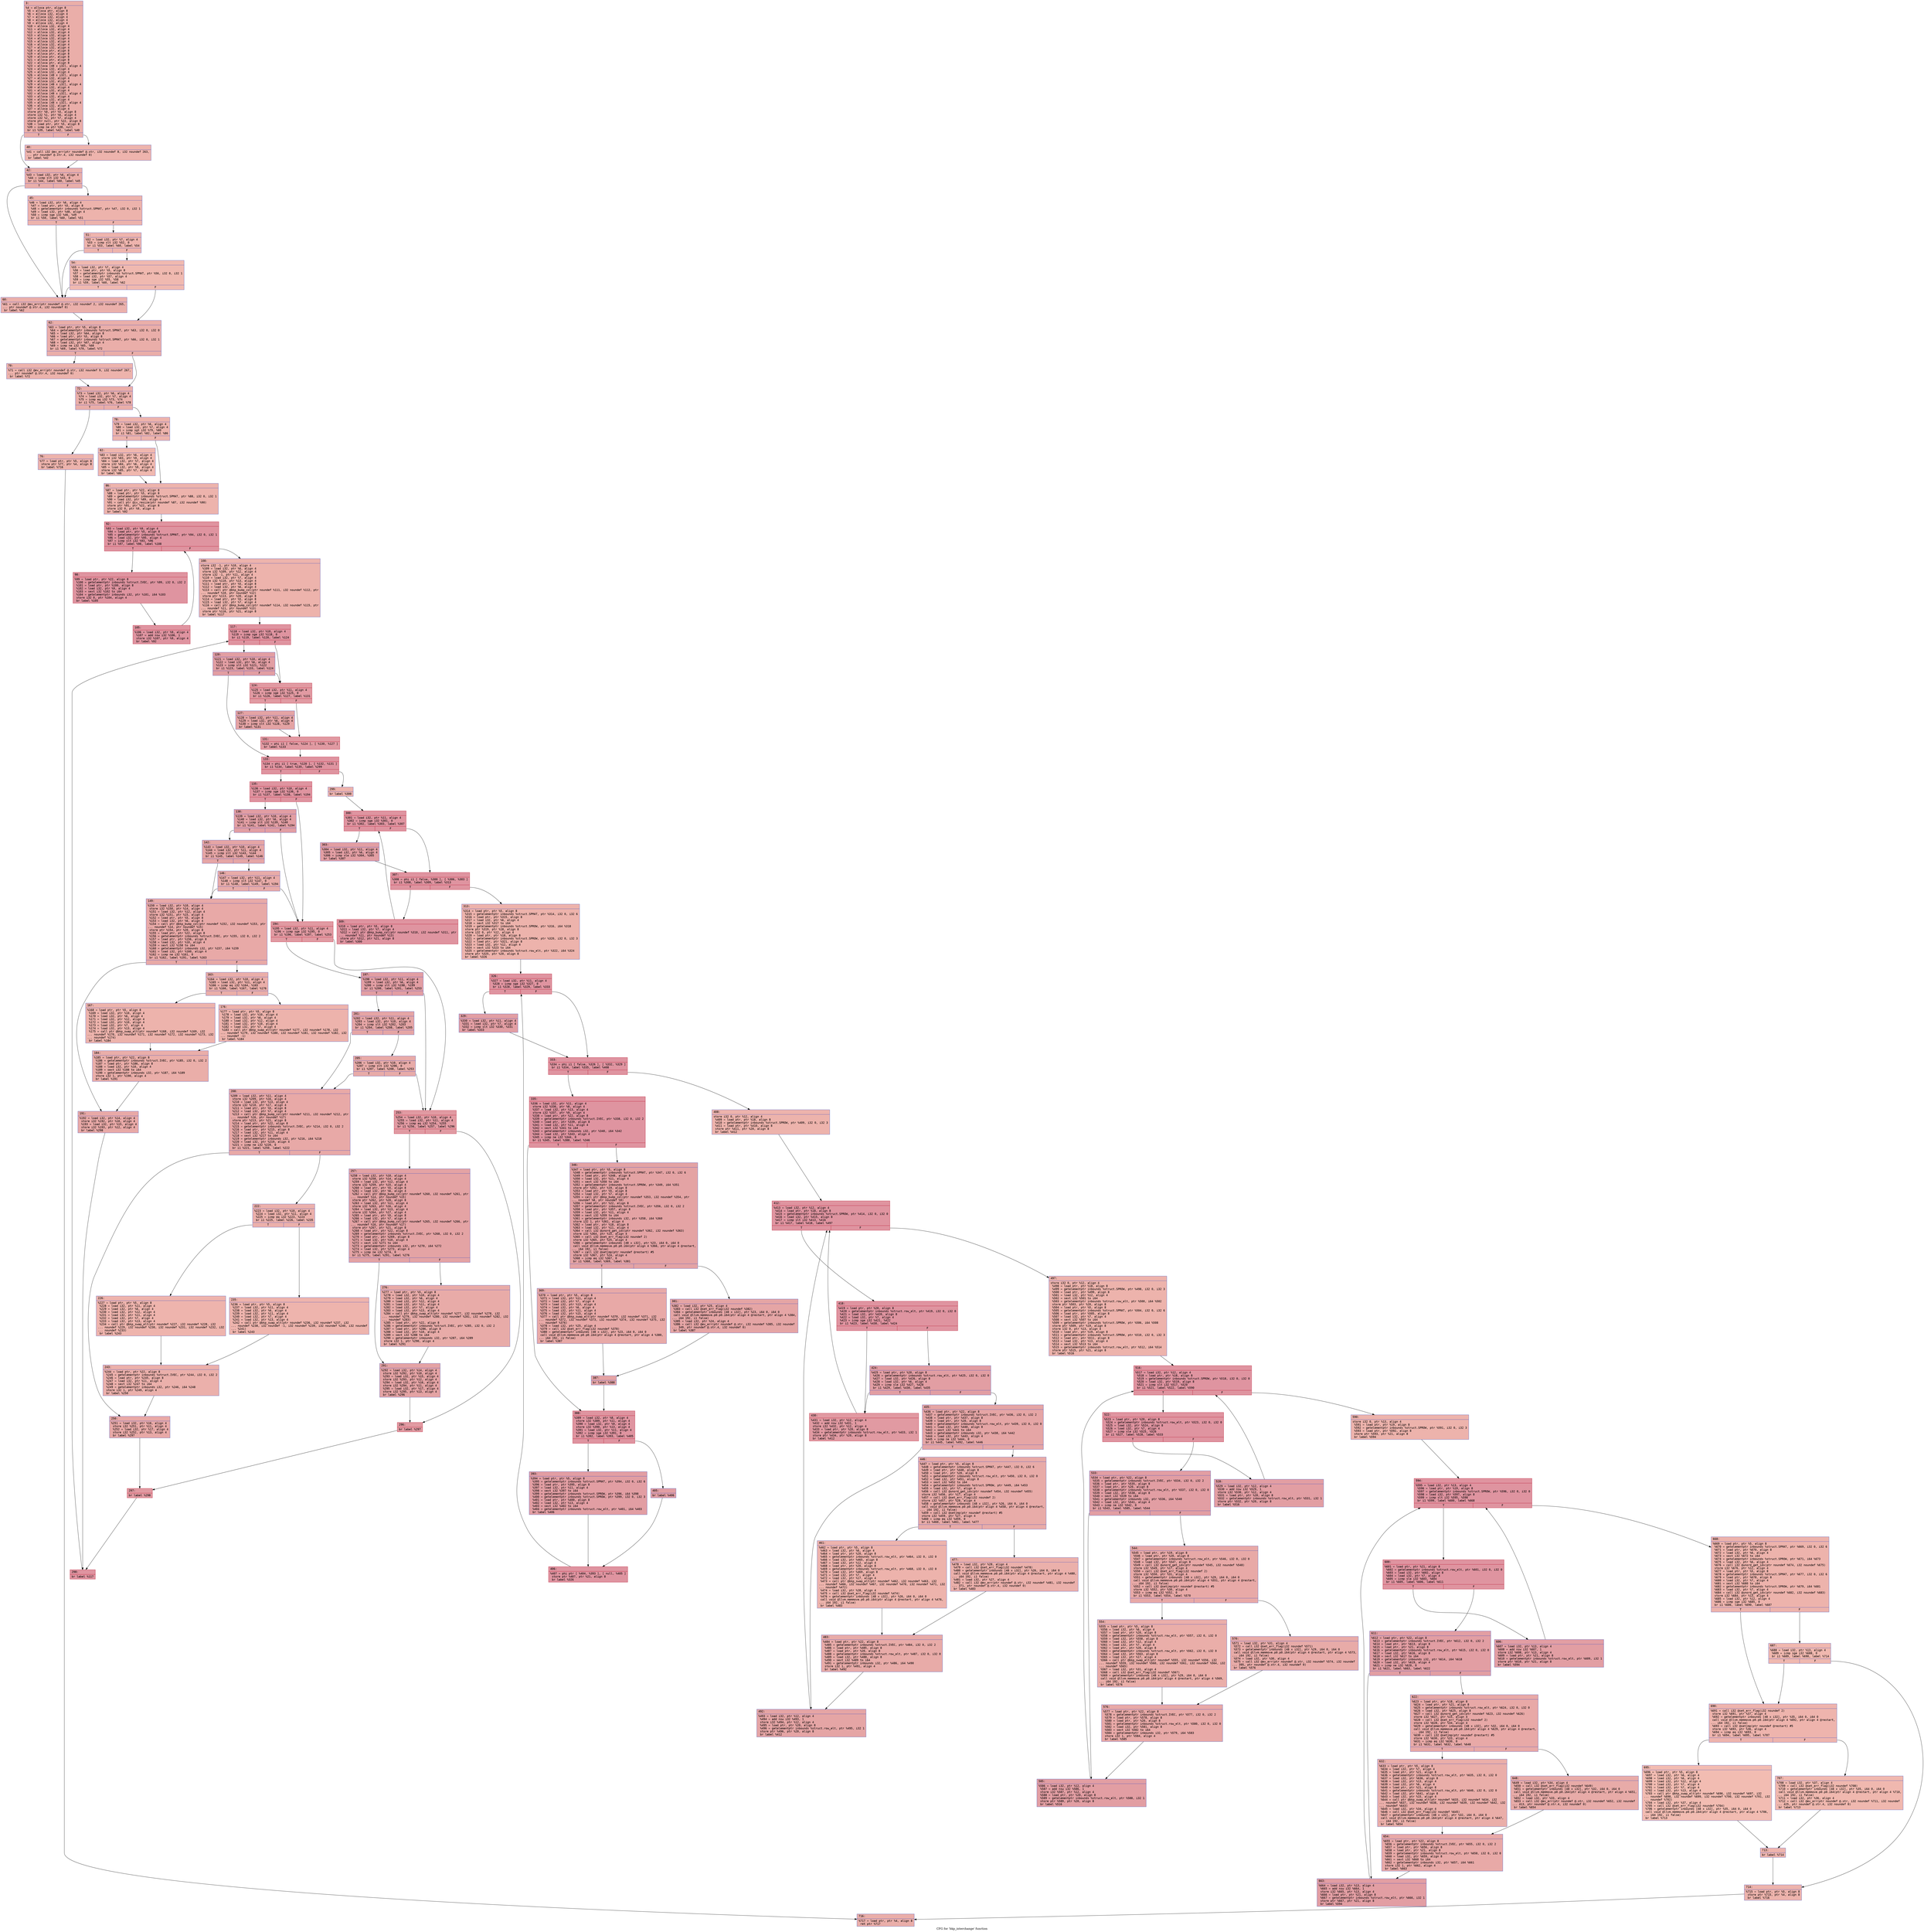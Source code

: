 digraph "CFG for 'bkp_interchange' function" {
	label="CFG for 'bkp_interchange' function";

	Node0x600003fea8f0 [shape=record,color="#3d50c3ff", style=filled, fillcolor="#d0473d70" fontname="Courier",label="{3:\l|  %4 = alloca ptr, align 8\l  %5 = alloca ptr, align 8\l  %6 = alloca i32, align 4\l  %7 = alloca i32, align 4\l  %8 = alloca i32, align 4\l  %9 = alloca i32, align 4\l  %10 = alloca i32, align 4\l  %11 = alloca i32, align 4\l  %12 = alloca i32, align 4\l  %13 = alloca i32, align 4\l  %14 = alloca i32, align 4\l  %15 = alloca i32, align 4\l  %16 = alloca i32, align 4\l  %17 = alloca i32, align 4\l  %18 = alloca ptr, align 8\l  %19 = alloca ptr, align 8\l  %20 = alloca ptr, align 8\l  %21 = alloca ptr, align 8\l  %22 = alloca ptr, align 8\l  %23 = alloca [48 x i32], align 4\l  %24 = alloca i32, align 4\l  %25 = alloca i32, align 4\l  %26 = alloca [48 x i32], align 4\l  %27 = alloca i32, align 4\l  %28 = alloca i32, align 4\l  %29 = alloca [48 x i32], align 4\l  %30 = alloca i32, align 4\l  %31 = alloca i32, align 4\l  %32 = alloca [48 x i32], align 4\l  %33 = alloca i32, align 4\l  %34 = alloca i32, align 4\l  %35 = alloca [48 x i32], align 4\l  %36 = alloca i32, align 4\l  %37 = alloca i32, align 4\l  store ptr %0, ptr %5, align 8\l  store i32 %1, ptr %6, align 4\l  store i32 %2, ptr %7, align 4\l  store ptr null, ptr %22, align 8\l  %38 = load ptr, ptr %5, align 8\l  %39 = icmp ne ptr %38, null\l  br i1 %39, label %42, label %40\l|{<s0>T|<s1>F}}"];
	Node0x600003fea8f0:s0 -> Node0x600003feac60[tooltip="3 -> 42\nProbability 62.50%" ];
	Node0x600003fea8f0:s1 -> Node0x600003feac10[tooltip="3 -> 40\nProbability 37.50%" ];
	Node0x600003feac10 [shape=record,color="#3d50c3ff", style=filled, fillcolor="#d8564670" fontname="Courier",label="{40:\l|  %41 = call i32 @ev_err(ptr noundef @.str, i32 noundef 8, i32 noundef 263,\l... ptr noundef @.str.4, i32 noundef 0)\l  br label %42\l}"];
	Node0x600003feac10 -> Node0x600003feac60[tooltip="40 -> 42\nProbability 100.00%" ];
	Node0x600003feac60 [shape=record,color="#3d50c3ff", style=filled, fillcolor="#d0473d70" fontname="Courier",label="{42:\l|  %43 = load i32, ptr %6, align 4\l  %44 = icmp slt i32 %43, 0\l  br i1 %44, label %60, label %45\l|{<s0>T|<s1>F}}"];
	Node0x600003feac60:s0 -> Node0x600003feada0[tooltip="42 -> 60\nProbability 37.50%" ];
	Node0x600003feac60:s1 -> Node0x600003feacb0[tooltip="42 -> 45\nProbability 62.50%" ];
	Node0x600003feacb0 [shape=record,color="#3d50c3ff", style=filled, fillcolor="#d6524470" fontname="Courier",label="{45:\l|  %46 = load i32, ptr %6, align 4\l  %47 = load ptr, ptr %5, align 8\l  %48 = getelementptr inbounds %struct.SPMAT, ptr %47, i32 0, i32 1\l  %49 = load i32, ptr %48, align 4\l  %50 = icmp sge i32 %46, %49\l  br i1 %50, label %60, label %51\l|{<s0>T|<s1>F}}"];
	Node0x600003feacb0:s0 -> Node0x600003feada0[tooltip="45 -> 60\nProbability 50.00%" ];
	Node0x600003feacb0:s1 -> Node0x600003fead00[tooltip="45 -> 51\nProbability 50.00%" ];
	Node0x600003fead00 [shape=record,color="#3d50c3ff", style=filled, fillcolor="#d8564670" fontname="Courier",label="{51:\l|  %52 = load i32, ptr %7, align 4\l  %53 = icmp slt i32 %52, 0\l  br i1 %53, label %60, label %54\l|{<s0>T|<s1>F}}"];
	Node0x600003fead00:s0 -> Node0x600003feada0[tooltip="51 -> 60\nProbability 37.50%" ];
	Node0x600003fead00:s1 -> Node0x600003fead50[tooltip="51 -> 54\nProbability 62.50%" ];
	Node0x600003fead50 [shape=record,color="#3d50c3ff", style=filled, fillcolor="#de614d70" fontname="Courier",label="{54:\l|  %55 = load i32, ptr %7, align 4\l  %56 = load ptr, ptr %5, align 8\l  %57 = getelementptr inbounds %struct.SPMAT, ptr %56, i32 0, i32 1\l  %58 = load i32, ptr %57, align 4\l  %59 = icmp sge i32 %55, %58\l  br i1 %59, label %60, label %62\l|{<s0>T|<s1>F}}"];
	Node0x600003fead50:s0 -> Node0x600003feada0[tooltip="54 -> 60\nProbability 50.00%" ];
	Node0x600003fead50:s1 -> Node0x600003feadf0[tooltip="54 -> 62\nProbability 50.00%" ];
	Node0x600003feada0 [shape=record,color="#3d50c3ff", style=filled, fillcolor="#d24b4070" fontname="Courier",label="{60:\l|  %61 = call i32 @ev_err(ptr noundef @.str, i32 noundef 2, i32 noundef 265,\l... ptr noundef @.str.4, i32 noundef 0)\l  br label %62\l}"];
	Node0x600003feada0 -> Node0x600003feadf0[tooltip="60 -> 62\nProbability 100.00%" ];
	Node0x600003feadf0 [shape=record,color="#3d50c3ff", style=filled, fillcolor="#d0473d70" fontname="Courier",label="{62:\l|  %63 = load ptr, ptr %5, align 8\l  %64 = getelementptr inbounds %struct.SPMAT, ptr %63, i32 0, i32 0\l  %65 = load i32, ptr %64, align 8\l  %66 = load ptr, ptr %5, align 8\l  %67 = getelementptr inbounds %struct.SPMAT, ptr %66, i32 0, i32 1\l  %68 = load i32, ptr %67, align 4\l  %69 = icmp ne i32 %65, %68\l  br i1 %69, label %70, label %72\l|{<s0>T|<s1>F}}"];
	Node0x600003feadf0:s0 -> Node0x600003feae40[tooltip="62 -> 70\nProbability 50.00%" ];
	Node0x600003feadf0:s1 -> Node0x600003feae90[tooltip="62 -> 72\nProbability 50.00%" ];
	Node0x600003feae40 [shape=record,color="#3d50c3ff", style=filled, fillcolor="#d6524470" fontname="Courier",label="{70:\l|  %71 = call i32 @ev_err(ptr noundef @.str, i32 noundef 9, i32 noundef 267,\l... ptr noundef @.str.4, i32 noundef 0)\l  br label %72\l}"];
	Node0x600003feae40 -> Node0x600003feae90[tooltip="70 -> 72\nProbability 100.00%" ];
	Node0x600003feae90 [shape=record,color="#3d50c3ff", style=filled, fillcolor="#d0473d70" fontname="Courier",label="{72:\l|  %73 = load i32, ptr %6, align 4\l  %74 = load i32, ptr %7, align 4\l  %75 = icmp eq i32 %73, %74\l  br i1 %75, label %76, label %78\l|{<s0>T|<s1>F}}"];
	Node0x600003feae90:s0 -> Node0x600003feaee0[tooltip="72 -> 76\nProbability 50.00%" ];
	Node0x600003feae90:s1 -> Node0x600003feaf30[tooltip="72 -> 78\nProbability 50.00%" ];
	Node0x600003feaee0 [shape=record,color="#3d50c3ff", style=filled, fillcolor="#d6524470" fontname="Courier",label="{76:\l|  %77 = load ptr, ptr %5, align 8\l  store ptr %77, ptr %4, align 8\l  br label %716\l}"];
	Node0x600003feaee0 -> Node0x600003fecd70[tooltip="76 -> 716\nProbability 100.00%" ];
	Node0x600003feaf30 [shape=record,color="#3d50c3ff", style=filled, fillcolor="#d6524470" fontname="Courier",label="{78:\l|  %79 = load i32, ptr %6, align 4\l  %80 = load i32, ptr %7, align 4\l  %81 = icmp sgt i32 %79, %80\l  br i1 %81, label %82, label %86\l|{<s0>T|<s1>F}}"];
	Node0x600003feaf30:s0 -> Node0x600003feaf80[tooltip="78 -> 82\nProbability 50.00%" ];
	Node0x600003feaf30:s1 -> Node0x600003feafd0[tooltip="78 -> 86\nProbability 50.00%" ];
	Node0x600003feaf80 [shape=record,color="#3d50c3ff", style=filled, fillcolor="#dc5d4a70" fontname="Courier",label="{82:\l|  %83 = load i32, ptr %6, align 4\l  store i32 %83, ptr %9, align 4\l  %84 = load i32, ptr %7, align 4\l  store i32 %84, ptr %6, align 4\l  %85 = load i32, ptr %9, align 4\l  store i32 %85, ptr %7, align 4\l  br label %86\l}"];
	Node0x600003feaf80 -> Node0x600003feafd0[tooltip="82 -> 86\nProbability 100.00%" ];
	Node0x600003feafd0 [shape=record,color="#3d50c3ff", style=filled, fillcolor="#d6524470" fontname="Courier",label="{86:\l|  %87 = load ptr, ptr %22, align 8\l  %88 = load ptr, ptr %5, align 8\l  %89 = getelementptr inbounds %struct.SPMAT, ptr %88, i32 0, i32 1\l  %90 = load i32, ptr %89, align 4\l  %91 = call ptr @iv_resize(ptr noundef %87, i32 noundef %90)\l  store ptr %91, ptr %22, align 8\l  store i32 0, ptr %9, align 4\l  br label %92\l}"];
	Node0x600003feafd0 -> Node0x600003feb020[tooltip="86 -> 92\nProbability 100.00%" ];
	Node0x600003feb020 [shape=record,color="#b70d28ff", style=filled, fillcolor="#b70d2870" fontname="Courier",label="{92:\l|  %93 = load i32, ptr %9, align 4\l  %94 = load ptr, ptr %5, align 8\l  %95 = getelementptr inbounds %struct.SPMAT, ptr %94, i32 0, i32 1\l  %96 = load i32, ptr %95, align 4\l  %97 = icmp slt i32 %93, %96\l  br i1 %97, label %98, label %108\l|{<s0>T|<s1>F}}"];
	Node0x600003feb020:s0 -> Node0x600003feb070[tooltip="92 -> 98\nProbability 96.88%" ];
	Node0x600003feb020:s1 -> Node0x600003feb110[tooltip="92 -> 108\nProbability 3.12%" ];
	Node0x600003feb070 [shape=record,color="#b70d28ff", style=filled, fillcolor="#b70d2870" fontname="Courier",label="{98:\l|  %99 = load ptr, ptr %22, align 8\l  %100 = getelementptr inbounds %struct.IVEC, ptr %99, i32 0, i32 2\l  %101 = load ptr, ptr %100, align 8\l  %102 = load i32, ptr %9, align 4\l  %103 = sext i32 %102 to i64\l  %104 = getelementptr inbounds i32, ptr %101, i64 %103\l  store i32 0, ptr %104, align 4\l  br label %105\l}"];
	Node0x600003feb070 -> Node0x600003feb0c0[tooltip="98 -> 105\nProbability 100.00%" ];
	Node0x600003feb0c0 [shape=record,color="#b70d28ff", style=filled, fillcolor="#b70d2870" fontname="Courier",label="{105:\l|  %106 = load i32, ptr %9, align 4\l  %107 = add nsw i32 %106, 1\l  store i32 %107, ptr %9, align 4\l  br label %92\l}"];
	Node0x600003feb0c0 -> Node0x600003feb020[tooltip="105 -> 92\nProbability 100.00%" ];
	Node0x600003feb110 [shape=record,color="#3d50c3ff", style=filled, fillcolor="#d6524470" fontname="Courier",label="{108:\l|  store i32 -1, ptr %10, align 4\l  %109 = load i32, ptr %6, align 4\l  store i32 %109, ptr %12, align 4\l  store i32 -1, ptr %11, align 4\l  %110 = load i32, ptr %7, align 4\l  store i32 %110, ptr %13, align 4\l  %111 = load ptr, ptr %5, align 8\l  %112 = load i32, ptr %6, align 4\l  %113 = call ptr @bkp_bump_col(ptr noundef %111, i32 noundef %112, ptr\l... noundef %10, ptr noundef %12)\l  store ptr %113, ptr %20, align 8\l  %114 = load ptr, ptr %5, align 8\l  %115 = load i32, ptr %7, align 4\l  %116 = call ptr @bkp_bump_col(ptr noundef %114, i32 noundef %115, ptr\l... noundef %11, ptr noundef %13)\l  store ptr %116, ptr %21, align 8\l  br label %117\l}"];
	Node0x600003feb110 -> Node0x600003feb160[tooltip="108 -> 117\nProbability 100.00%" ];
	Node0x600003feb160 [shape=record,color="#b70d28ff", style=filled, fillcolor="#b70d2870" fontname="Courier",label="{117:\l|  %118 = load i32, ptr %10, align 4\l  %119 = icmp sge i32 %118, 0\l  br i1 %119, label %120, label %124\l|{<s0>T|<s1>F}}"];
	Node0x600003feb160:s0 -> Node0x600003feb1b0[tooltip="117 -> 120\nProbability 50.00%" ];
	Node0x600003feb160:s1 -> Node0x600003feb200[tooltip="117 -> 124\nProbability 50.00%" ];
	Node0x600003feb1b0 [shape=record,color="#3d50c3ff", style=filled, fillcolor="#be242e70" fontname="Courier",label="{120:\l|  %121 = load i32, ptr %10, align 4\l  %122 = load i32, ptr %6, align 4\l  %123 = icmp slt i32 %121, %122\l  br i1 %123, label %133, label %124\l|{<s0>T|<s1>F}}"];
	Node0x600003feb1b0:s0 -> Node0x600003feb2f0[tooltip="120 -> 133\nProbability 50.00%" ];
	Node0x600003feb1b0:s1 -> Node0x600003feb200[tooltip="120 -> 124\nProbability 50.00%" ];
	Node0x600003feb200 [shape=record,color="#b70d28ff", style=filled, fillcolor="#bb1b2c70" fontname="Courier",label="{124:\l|  %125 = load i32, ptr %11, align 4\l  %126 = icmp sge i32 %125, 0\l  br i1 %126, label %127, label %131\l|{<s0>T|<s1>F}}"];
	Node0x600003feb200:s0 -> Node0x600003feb250[tooltip="124 -> 127\nProbability 50.00%" ];
	Node0x600003feb200:s1 -> Node0x600003feb2a0[tooltip="124 -> 131\nProbability 50.00%" ];
	Node0x600003feb250 [shape=record,color="#3d50c3ff", style=filled, fillcolor="#c32e3170" fontname="Courier",label="{127:\l|  %128 = load i32, ptr %11, align 4\l  %129 = load i32, ptr %6, align 4\l  %130 = icmp slt i32 %128, %129\l  br label %131\l}"];
	Node0x600003feb250 -> Node0x600003feb2a0[tooltip="127 -> 131\nProbability 100.00%" ];
	Node0x600003feb2a0 [shape=record,color="#b70d28ff", style=filled, fillcolor="#bb1b2c70" fontname="Courier",label="{131:\l|  %132 = phi i1 [ false, %124 ], [ %130, %127 ]\l  br label %133\l}"];
	Node0x600003feb2a0 -> Node0x600003feb2f0[tooltip="131 -> 133\nProbability 100.00%" ];
	Node0x600003feb2f0 [shape=record,color="#b70d28ff", style=filled, fillcolor="#b70d2870" fontname="Courier",label="{133:\l|  %134 = phi i1 [ true, %120 ], [ %132, %131 ]\l  br i1 %134, label %135, label %299\l|{<s0>T|<s1>F}}"];
	Node0x600003feb2f0:s0 -> Node0x600003feb340[tooltip="133 -> 135\nProbability 96.88%" ];
	Node0x600003feb2f0:s1 -> Node0x600003febbb0[tooltip="133 -> 299\nProbability 3.12%" ];
	Node0x600003feb340 [shape=record,color="#b70d28ff", style=filled, fillcolor="#b70d2870" fontname="Courier",label="{135:\l|  %136 = load i32, ptr %10, align 4\l  %137 = icmp sge i32 %136, 0\l  br i1 %137, label %138, label %194\l|{<s0>T|<s1>F}}"];
	Node0x600003feb340:s0 -> Node0x600003feb390[tooltip="135 -> 138\nProbability 50.00%" ];
	Node0x600003feb340:s1 -> Node0x600003feb660[tooltip="135 -> 194\nProbability 50.00%" ];
	Node0x600003feb390 [shape=record,color="#3d50c3ff", style=filled, fillcolor="#be242e70" fontname="Courier",label="{138:\l|  %139 = load i32, ptr %10, align 4\l  %140 = load i32, ptr %6, align 4\l  %141 = icmp slt i32 %139, %140\l  br i1 %141, label %142, label %194\l|{<s0>T|<s1>F}}"];
	Node0x600003feb390:s0 -> Node0x600003feb3e0[tooltip="138 -> 142\nProbability 50.00%" ];
	Node0x600003feb390:s1 -> Node0x600003feb660[tooltip="138 -> 194\nProbability 50.00%" ];
	Node0x600003feb3e0 [shape=record,color="#3d50c3ff", style=filled, fillcolor="#c5333470" fontname="Courier",label="{142:\l|  %143 = load i32, ptr %10, align 4\l  %144 = load i32, ptr %11, align 4\l  %145 = icmp slt i32 %143, %144\l  br i1 %145, label %149, label %146\l|{<s0>T|<s1>F}}"];
	Node0x600003feb3e0:s0 -> Node0x600003feb480[tooltip="142 -> 149\nProbability 50.00%" ];
	Node0x600003feb3e0:s1 -> Node0x600003feb430[tooltip="142 -> 146\nProbability 50.00%" ];
	Node0x600003feb430 [shape=record,color="#3d50c3ff", style=filled, fillcolor="#cc403a70" fontname="Courier",label="{146:\l|  %147 = load i32, ptr %11, align 4\l  %148 = icmp slt i32 %147, 0\l  br i1 %148, label %149, label %194\l|{<s0>T|<s1>F}}"];
	Node0x600003feb430:s0 -> Node0x600003feb480[tooltip="146 -> 149\nProbability 37.50%" ];
	Node0x600003feb430:s1 -> Node0x600003feb660[tooltip="146 -> 194\nProbability 62.50%" ];
	Node0x600003feb480 [shape=record,color="#3d50c3ff", style=filled, fillcolor="#ca3b3770" fontname="Courier",label="{149:\l|  %150 = load i32, ptr %10, align 4\l  store i32 %150, ptr %14, align 4\l  %151 = load i32, ptr %12, align 4\l  store i32 %151, ptr %15, align 4\l  %152 = load ptr, ptr %5, align 8\l  %153 = load i32, ptr %6, align 4\l  %154 = call ptr @bkp_bump_col(ptr noundef %152, i32 noundef %153, ptr\l... noundef %14, ptr noundef %15)\l  store ptr %154, ptr %20, align 8\l  %155 = load ptr, ptr %22, align 8\l  %156 = getelementptr inbounds %struct.IVEC, ptr %155, i32 0, i32 2\l  %157 = load ptr, ptr %156, align 8\l  %158 = load i32, ptr %10, align 4\l  %159 = sext i32 %158 to i64\l  %160 = getelementptr inbounds i32, ptr %157, i64 %159\l  %161 = load i32, ptr %160, align 4\l  %162 = icmp ne i32 %161, 0\l  br i1 %162, label %191, label %163\l|{<s0>T|<s1>F}}"];
	Node0x600003feb480:s0 -> Node0x600003feb610[tooltip="149 -> 191\nProbability 62.50%" ];
	Node0x600003feb480:s1 -> Node0x600003feb4d0[tooltip="149 -> 163\nProbability 37.50%" ];
	Node0x600003feb4d0 [shape=record,color="#3d50c3ff", style=filled, fillcolor="#d0473d70" fontname="Courier",label="{163:\l|  %164 = load i32, ptr %10, align 4\l  %165 = load i32, ptr %11, align 4\l  %166 = icmp eq i32 %164, %165\l  br i1 %166, label %167, label %176\l|{<s0>T|<s1>F}}"];
	Node0x600003feb4d0:s0 -> Node0x600003feb520[tooltip="163 -> 167\nProbability 50.00%" ];
	Node0x600003feb4d0:s1 -> Node0x600003feb570[tooltip="163 -> 176\nProbability 50.00%" ];
	Node0x600003feb520 [shape=record,color="#3d50c3ff", style=filled, fillcolor="#d6524470" fontname="Courier",label="{167:\l|  %168 = load ptr, ptr %5, align 8\l  %169 = load i32, ptr %10, align 4\l  %170 = load i32, ptr %6, align 4\l  %171 = load i32, ptr %12, align 4\l  %172 = load i32, ptr %10, align 4\l  %173 = load i32, ptr %7, align 4\l  %174 = load i32, ptr %13, align 4\l  %175 = call ptr @bkp_swap_elt(ptr noundef %168, i32 noundef %169, i32\l... noundef %170, i32 noundef %171, i32 noundef %172, i32 noundef %173, i32\l... noundef %174)\l  br label %184\l}"];
	Node0x600003feb520 -> Node0x600003feb5c0[tooltip="167 -> 184\nProbability 100.00%" ];
	Node0x600003feb570 [shape=record,color="#3d50c3ff", style=filled, fillcolor="#d6524470" fontname="Courier",label="{176:\l|  %177 = load ptr, ptr %5, align 8\l  %178 = load i32, ptr %10, align 4\l  %179 = load i32, ptr %6, align 4\l  %180 = load i32, ptr %12, align 4\l  %181 = load i32, ptr %10, align 4\l  %182 = load i32, ptr %7, align 4\l  %183 = call ptr @bkp_swap_elt(ptr noundef %177, i32 noundef %178, i32\l... noundef %179, i32 noundef %180, i32 noundef %181, i32 noundef %182, i32\l... noundef -1)\l  br label %184\l}"];
	Node0x600003feb570 -> Node0x600003feb5c0[tooltip="176 -> 184\nProbability 100.00%" ];
	Node0x600003feb5c0 [shape=record,color="#3d50c3ff", style=filled, fillcolor="#d0473d70" fontname="Courier",label="{184:\l|  %185 = load ptr, ptr %22, align 8\l  %186 = getelementptr inbounds %struct.IVEC, ptr %185, i32 0, i32 2\l  %187 = load ptr, ptr %186, align 8\l  %188 = load i32, ptr %10, align 4\l  %189 = sext i32 %188 to i64\l  %190 = getelementptr inbounds i32, ptr %187, i64 %189\l  store i32 1, ptr %190, align 4\l  br label %191\l}"];
	Node0x600003feb5c0 -> Node0x600003feb610[tooltip="184 -> 191\nProbability 100.00%" ];
	Node0x600003feb610 [shape=record,color="#3d50c3ff", style=filled, fillcolor="#ca3b3770" fontname="Courier",label="{191:\l|  %192 = load i32, ptr %14, align 4\l  store i32 %192, ptr %10, align 4\l  %193 = load i32, ptr %15, align 4\l  store i32 %193, ptr %12, align 4\l  br label %298\l}"];
	Node0x600003feb610 -> Node0x600003febb60[tooltip="191 -> 298\nProbability 100.00%" ];
	Node0x600003feb660 [shape=record,color="#b70d28ff", style=filled, fillcolor="#bb1b2c70" fontname="Courier",label="{194:\l|  %195 = load i32, ptr %11, align 4\l  %196 = icmp sge i32 %195, 0\l  br i1 %196, label %197, label %253\l|{<s0>T|<s1>F}}"];
	Node0x600003feb660:s0 -> Node0x600003feb6b0[tooltip="194 -> 197\nProbability 50.00%" ];
	Node0x600003feb660:s1 -> Node0x600003feb980[tooltip="194 -> 253\nProbability 50.00%" ];
	Node0x600003feb6b0 [shape=record,color="#3d50c3ff", style=filled, fillcolor="#be242e70" fontname="Courier",label="{197:\l|  %198 = load i32, ptr %11, align 4\l  %199 = load i32, ptr %6, align 4\l  %200 = icmp slt i32 %198, %199\l  br i1 %200, label %201, label %253\l|{<s0>T|<s1>F}}"];
	Node0x600003feb6b0:s0 -> Node0x600003feb700[tooltip="197 -> 201\nProbability 50.00%" ];
	Node0x600003feb6b0:s1 -> Node0x600003feb980[tooltip="197 -> 253\nProbability 50.00%" ];
	Node0x600003feb700 [shape=record,color="#3d50c3ff", style=filled, fillcolor="#c5333470" fontname="Courier",label="{201:\l|  %202 = load i32, ptr %11, align 4\l  %203 = load i32, ptr %10, align 4\l  %204 = icmp slt i32 %202, %203\l  br i1 %204, label %208, label %205\l|{<s0>T|<s1>F}}"];
	Node0x600003feb700:s0 -> Node0x600003feb7a0[tooltip="201 -> 208\nProbability 50.00%" ];
	Node0x600003feb700:s1 -> Node0x600003feb750[tooltip="201 -> 205\nProbability 50.00%" ];
	Node0x600003feb750 [shape=record,color="#3d50c3ff", style=filled, fillcolor="#cc403a70" fontname="Courier",label="{205:\l|  %206 = load i32, ptr %10, align 4\l  %207 = icmp slt i32 %206, 0\l  br i1 %207, label %208, label %253\l|{<s0>T|<s1>F}}"];
	Node0x600003feb750:s0 -> Node0x600003feb7a0[tooltip="205 -> 208\nProbability 37.50%" ];
	Node0x600003feb750:s1 -> Node0x600003feb980[tooltip="205 -> 253\nProbability 62.50%" ];
	Node0x600003feb7a0 [shape=record,color="#3d50c3ff", style=filled, fillcolor="#ca3b3770" fontname="Courier",label="{208:\l|  %209 = load i32, ptr %11, align 4\l  store i32 %209, ptr %16, align 4\l  %210 = load i32, ptr %13, align 4\l  store i32 %210, ptr %17, align 4\l  %211 = load ptr, ptr %5, align 8\l  %212 = load i32, ptr %7, align 4\l  %213 = call ptr @bkp_bump_col(ptr noundef %211, i32 noundef %212, ptr\l... noundef %16, ptr noundef %17)\l  store ptr %213, ptr %21, align 8\l  %214 = load ptr, ptr %22, align 8\l  %215 = getelementptr inbounds %struct.IVEC, ptr %214, i32 0, i32 2\l  %216 = load ptr, ptr %215, align 8\l  %217 = load i32, ptr %11, align 4\l  %218 = sext i32 %217 to i64\l  %219 = getelementptr inbounds i32, ptr %216, i64 %218\l  %220 = load i32, ptr %219, align 4\l  %221 = icmp ne i32 %220, 0\l  br i1 %221, label %250, label %222\l|{<s0>T|<s1>F}}"];
	Node0x600003feb7a0:s0 -> Node0x600003feb930[tooltip="208 -> 250\nProbability 62.50%" ];
	Node0x600003feb7a0:s1 -> Node0x600003feb7f0[tooltip="208 -> 222\nProbability 37.50%" ];
	Node0x600003feb7f0 [shape=record,color="#3d50c3ff", style=filled, fillcolor="#d24b4070" fontname="Courier",label="{222:\l|  %223 = load i32, ptr %10, align 4\l  %224 = load i32, ptr %11, align 4\l  %225 = icmp eq i32 %223, %224\l  br i1 %225, label %226, label %235\l|{<s0>T|<s1>F}}"];
	Node0x600003feb7f0:s0 -> Node0x600003feb840[tooltip="222 -> 226\nProbability 50.00%" ];
	Node0x600003feb7f0:s1 -> Node0x600003feb890[tooltip="222 -> 235\nProbability 50.00%" ];
	Node0x600003feb840 [shape=record,color="#3d50c3ff", style=filled, fillcolor="#d8564670" fontname="Courier",label="{226:\l|  %227 = load ptr, ptr %5, align 8\l  %228 = load i32, ptr %11, align 4\l  %229 = load i32, ptr %6, align 4\l  %230 = load i32, ptr %12, align 4\l  %231 = load i32, ptr %11, align 4\l  %232 = load i32, ptr %7, align 4\l  %233 = load i32, ptr %13, align 4\l  %234 = call ptr @bkp_swap_elt(ptr noundef %227, i32 noundef %228, i32\l... noundef %229, i32 noundef %230, i32 noundef %231, i32 noundef %232, i32\l... noundef %233)\l  br label %243\l}"];
	Node0x600003feb840 -> Node0x600003feb8e0[tooltip="226 -> 243\nProbability 100.00%" ];
	Node0x600003feb890 [shape=record,color="#3d50c3ff", style=filled, fillcolor="#d8564670" fontname="Courier",label="{235:\l|  %236 = load ptr, ptr %5, align 8\l  %237 = load i32, ptr %11, align 4\l  %238 = load i32, ptr %6, align 4\l  %239 = load i32, ptr %11, align 4\l  %240 = load i32, ptr %7, align 4\l  %241 = load i32, ptr %13, align 4\l  %242 = call ptr @bkp_swap_elt(ptr noundef %236, i32 noundef %237, i32\l... noundef %238, i32 noundef -1, i32 noundef %239, i32 noundef %240, i32 noundef\l... %241)\l  br label %243\l}"];
	Node0x600003feb890 -> Node0x600003feb8e0[tooltip="235 -> 243\nProbability 100.00%" ];
	Node0x600003feb8e0 [shape=record,color="#3d50c3ff", style=filled, fillcolor="#d24b4070" fontname="Courier",label="{243:\l|  %244 = load ptr, ptr %22, align 8\l  %245 = getelementptr inbounds %struct.IVEC, ptr %244, i32 0, i32 2\l  %246 = load ptr, ptr %245, align 8\l  %247 = load i32, ptr %11, align 4\l  %248 = sext i32 %247 to i64\l  %249 = getelementptr inbounds i32, ptr %246, i64 %248\l  store i32 1, ptr %249, align 4\l  br label %250\l}"];
	Node0x600003feb8e0 -> Node0x600003feb930[tooltip="243 -> 250\nProbability 100.00%" ];
	Node0x600003feb930 [shape=record,color="#3d50c3ff", style=filled, fillcolor="#ca3b3770" fontname="Courier",label="{250:\l|  %251 = load i32, ptr %16, align 4\l  store i32 %251, ptr %11, align 4\l  %252 = load i32, ptr %17, align 4\l  store i32 %252, ptr %13, align 4\l  br label %297\l}"];
	Node0x600003feb930 -> Node0x600003febb10[tooltip="250 -> 297\nProbability 100.00%" ];
	Node0x600003feb980 [shape=record,color="#b70d28ff", style=filled, fillcolor="#bb1b2c70" fontname="Courier",label="{253:\l|  %254 = load i32, ptr %10, align 4\l  %255 = load i32, ptr %11, align 4\l  %256 = icmp eq i32 %254, %255\l  br i1 %256, label %257, label %296\l|{<s0>T|<s1>F}}"];
	Node0x600003feb980:s0 -> Node0x600003feb9d0[tooltip="253 -> 257\nProbability 50.00%" ];
	Node0x600003feb980:s1 -> Node0x600003febac0[tooltip="253 -> 296\nProbability 50.00%" ];
	Node0x600003feb9d0 [shape=record,color="#3d50c3ff", style=filled, fillcolor="#c32e3170" fontname="Courier",label="{257:\l|  %258 = load i32, ptr %10, align 4\l  store i32 %258, ptr %14, align 4\l  %259 = load i32, ptr %12, align 4\l  store i32 %259, ptr %15, align 4\l  %260 = load ptr, ptr %5, align 8\l  %261 = load i32, ptr %6, align 4\l  %262 = call ptr @bkp_bump_col(ptr noundef %260, i32 noundef %261, ptr\l... noundef %14, ptr noundef %15)\l  store ptr %262, ptr %20, align 8\l  %263 = load i32, ptr %11, align 4\l  store i32 %263, ptr %16, align 4\l  %264 = load i32, ptr %13, align 4\l  store i32 %264, ptr %17, align 4\l  %265 = load ptr, ptr %5, align 8\l  %266 = load i32, ptr %7, align 4\l  %267 = call ptr @bkp_bump_col(ptr noundef %265, i32 noundef %266, ptr\l... noundef %16, ptr noundef %17)\l  store ptr %267, ptr %21, align 8\l  %268 = load ptr, ptr %22, align 8\l  %269 = getelementptr inbounds %struct.IVEC, ptr %268, i32 0, i32 2\l  %270 = load ptr, ptr %269, align 8\l  %271 = load i32, ptr %10, align 4\l  %272 = sext i32 %271 to i64\l  %273 = getelementptr inbounds i32, ptr %270, i64 %272\l  %274 = load i32, ptr %273, align 4\l  %275 = icmp ne i32 %274, 0\l  br i1 %275, label %291, label %276\l|{<s0>T|<s1>F}}"];
	Node0x600003feb9d0:s0 -> Node0x600003feba70[tooltip="257 -> 291\nProbability 62.50%" ];
	Node0x600003feb9d0:s1 -> Node0x600003feba20[tooltip="257 -> 276\nProbability 37.50%" ];
	Node0x600003feba20 [shape=record,color="#3d50c3ff", style=filled, fillcolor="#cc403a70" fontname="Courier",label="{276:\l|  %277 = load ptr, ptr %5, align 8\l  %278 = load i32, ptr %10, align 4\l  %279 = load i32, ptr %6, align 4\l  %280 = load i32, ptr %12, align 4\l  %281 = load i32, ptr %11, align 4\l  %282 = load i32, ptr %7, align 4\l  %283 = load i32, ptr %13, align 4\l  %284 = call ptr @bkp_swap_elt(ptr noundef %277, i32 noundef %278, i32\l... noundef %279, i32 noundef %280, i32 noundef %281, i32 noundef %282, i32\l... noundef %283)\l  %285 = load ptr, ptr %22, align 8\l  %286 = getelementptr inbounds %struct.IVEC, ptr %285, i32 0, i32 2\l  %287 = load ptr, ptr %286, align 8\l  %288 = load i32, ptr %10, align 4\l  %289 = sext i32 %288 to i64\l  %290 = getelementptr inbounds i32, ptr %287, i64 %289\l  store i32 1, ptr %290, align 4\l  br label %291\l}"];
	Node0x600003feba20 -> Node0x600003feba70[tooltip="276 -> 291\nProbability 100.00%" ];
	Node0x600003feba70 [shape=record,color="#3d50c3ff", style=filled, fillcolor="#c32e3170" fontname="Courier",label="{291:\l|  %292 = load i32, ptr %14, align 4\l  store i32 %292, ptr %10, align 4\l  %293 = load i32, ptr %15, align 4\l  store i32 %293, ptr %12, align 4\l  %294 = load i32, ptr %16, align 4\l  store i32 %294, ptr %11, align 4\l  %295 = load i32, ptr %17, align 4\l  store i32 %295, ptr %13, align 4\l  br label %296\l}"];
	Node0x600003feba70 -> Node0x600003febac0[tooltip="291 -> 296\nProbability 100.00%" ];
	Node0x600003febac0 [shape=record,color="#b70d28ff", style=filled, fillcolor="#bb1b2c70" fontname="Courier",label="{296:\l|  br label %297\l}"];
	Node0x600003febac0 -> Node0x600003febb10[tooltip="296 -> 297\nProbability 100.00%" ];
	Node0x600003febb10 [shape=record,color="#b70d28ff", style=filled, fillcolor="#bb1b2c70" fontname="Courier",label="{297:\l|  br label %298\l}"];
	Node0x600003febb10 -> Node0x600003febb60[tooltip="297 -> 298\nProbability 100.00%" ];
	Node0x600003febb60 [shape=record,color="#b70d28ff", style=filled, fillcolor="#b70d2870" fontname="Courier",label="{298:\l|  br label %117\l}"];
	Node0x600003febb60 -> Node0x600003feb160[tooltip="298 -> 117\nProbability 100.00%" ];
	Node0x600003febbb0 [shape=record,color="#3d50c3ff", style=filled, fillcolor="#d6524470" fontname="Courier",label="{299:\l|  br label %300\l}"];
	Node0x600003febbb0 -> Node0x600003febc00[tooltip="299 -> 300\nProbability 100.00%" ];
	Node0x600003febc00 [shape=record,color="#b70d28ff", style=filled, fillcolor="#b70d2870" fontname="Courier",label="{300:\l|  %301 = load i32, ptr %11, align 4\l  %302 = icmp sge i32 %301, 0\l  br i1 %302, label %303, label %307\l|{<s0>T|<s1>F}}"];
	Node0x600003febc00:s0 -> Node0x600003febc50[tooltip="300 -> 303\nProbability 50.00%" ];
	Node0x600003febc00:s1 -> Node0x600003febca0[tooltip="300 -> 307\nProbability 50.00%" ];
	Node0x600003febc50 [shape=record,color="#3d50c3ff", style=filled, fillcolor="#be242e70" fontname="Courier",label="{303:\l|  %304 = load i32, ptr %11, align 4\l  %305 = load i32, ptr %6, align 4\l  %306 = icmp sle i32 %304, %305\l  br label %307\l}"];
	Node0x600003febc50 -> Node0x600003febca0[tooltip="303 -> 307\nProbability 100.00%" ];
	Node0x600003febca0 [shape=record,color="#b70d28ff", style=filled, fillcolor="#b70d2870" fontname="Courier",label="{307:\l|  %308 = phi i1 [ false, %300 ], [ %306, %303 ]\l  br i1 %308, label %309, label %313\l|{<s0>T|<s1>F}}"];
	Node0x600003febca0:s0 -> Node0x600003febcf0[tooltip="307 -> 309\nProbability 96.88%" ];
	Node0x600003febca0:s1 -> Node0x600003febd40[tooltip="307 -> 313\nProbability 3.12%" ];
	Node0x600003febcf0 [shape=record,color="#b70d28ff", style=filled, fillcolor="#b70d2870" fontname="Courier",label="{309:\l|  %310 = load ptr, ptr %5, align 8\l  %311 = load i32, ptr %7, align 4\l  %312 = call ptr @bkp_bump_col(ptr noundef %310, i32 noundef %311, ptr\l... noundef %11, ptr noundef %13)\l  store ptr %312, ptr %21, align 8\l  br label %300\l}"];
	Node0x600003febcf0 -> Node0x600003febc00[tooltip="309 -> 300\nProbability 100.00%" ];
	Node0x600003febd40 [shape=record,color="#3d50c3ff", style=filled, fillcolor="#d6524470" fontname="Courier",label="{313:\l|  %314 = load ptr, ptr %5, align 8\l  %315 = getelementptr inbounds %struct.SPMAT, ptr %314, i32 0, i32 6\l  %316 = load ptr, ptr %315, align 8\l  %317 = load i32, ptr %6, align 4\l  %318 = sext i32 %317 to i64\l  %319 = getelementptr inbounds %struct.SPROW, ptr %316, i64 %318\l  store ptr %319, ptr %18, align 8\l  store i32 0, ptr %12, align 4\l  %320 = load ptr, ptr %18, align 8\l  %321 = getelementptr inbounds %struct.SPROW, ptr %320, i32 0, i32 3\l  %322 = load ptr, ptr %321, align 8\l  %323 = load i32, ptr %12, align 4\l  %324 = sext i32 %323 to i64\l  %325 = getelementptr inbounds %struct.row_elt, ptr %322, i64 %324\l  store ptr %325, ptr %20, align 8\l  br label %326\l}"];
	Node0x600003febd40 -> Node0x600003febd90[tooltip="313 -> 326\nProbability 100.00%" ];
	Node0x600003febd90 [shape=record,color="#b70d28ff", style=filled, fillcolor="#b70d2870" fontname="Courier",label="{326:\l|  %327 = load i32, ptr %11, align 4\l  %328 = icmp sge i32 %327, 0\l  br i1 %328, label %329, label %333\l|{<s0>T|<s1>F}}"];
	Node0x600003febd90:s0 -> Node0x600003febde0[tooltip="326 -> 329\nProbability 50.00%" ];
	Node0x600003febd90:s1 -> Node0x600003febe30[tooltip="326 -> 333\nProbability 50.00%" ];
	Node0x600003febde0 [shape=record,color="#3d50c3ff", style=filled, fillcolor="#be242e70" fontname="Courier",label="{329:\l|  %330 = load i32, ptr %11, align 4\l  %331 = load i32, ptr %7, align 4\l  %332 = icmp slt i32 %330, %331\l  br label %333\l}"];
	Node0x600003febde0 -> Node0x600003febe30[tooltip="329 -> 333\nProbability 100.00%" ];
	Node0x600003febe30 [shape=record,color="#b70d28ff", style=filled, fillcolor="#b70d2870" fontname="Courier",label="{333:\l|  %334 = phi i1 [ false, %326 ], [ %332, %329 ]\l  br i1 %334, label %335, label %408\l|{<s0>T|<s1>F}}"];
	Node0x600003febe30:s0 -> Node0x600003febe80[tooltip="333 -> 335\nProbability 96.88%" ];
	Node0x600003febe30:s1 -> Node0x600003fec190[tooltip="333 -> 408\nProbability 3.12%" ];
	Node0x600003febe80 [shape=record,color="#b70d28ff", style=filled, fillcolor="#b70d2870" fontname="Courier",label="{335:\l|  %336 = load i32, ptr %11, align 4\l  store i32 %336, ptr %8, align 4\l  %337 = load i32, ptr %13, align 4\l  store i32 %337, ptr %9, align 4\l  %338 = load ptr, ptr %22, align 8\l  %339 = getelementptr inbounds %struct.IVEC, ptr %338, i32 0, i32 2\l  %340 = load ptr, ptr %339, align 8\l  %341 = load i32, ptr %11, align 4\l  %342 = sext i32 %341 to i64\l  %343 = getelementptr inbounds i32, ptr %340, i64 %342\l  %344 = load i32, ptr %343, align 4\l  %345 = icmp ne i32 %344, 0\l  br i1 %345, label %388, label %346\l|{<s0>T|<s1>F}}"];
	Node0x600003febe80:s0 -> Node0x600003fec050[tooltip="335 -> 388\nProbability 62.50%" ];
	Node0x600003febe80:s1 -> Node0x600003febed0[tooltip="335 -> 346\nProbability 37.50%" ];
	Node0x600003febed0 [shape=record,color="#3d50c3ff", style=filled, fillcolor="#c32e3170" fontname="Courier",label="{346:\l|  %347 = load ptr, ptr %5, align 8\l  %348 = getelementptr inbounds %struct.SPMAT, ptr %347, i32 0, i32 6\l  %349 = load ptr, ptr %348, align 8\l  %350 = load i32, ptr %11, align 4\l  %351 = sext i32 %350 to i64\l  %352 = getelementptr inbounds %struct.SPROW, ptr %349, i64 %351\l  store ptr %352, ptr %19, align 8\l  %353 = load ptr, ptr %5, align 8\l  %354 = load i32, ptr %7, align 4\l  %355 = call ptr @bkp_bump_col(ptr noundef %353, i32 noundef %354, ptr\l... noundef %8, ptr noundef %9)\l  %356 = load ptr, ptr %22, align 8\l  %357 = getelementptr inbounds %struct.IVEC, ptr %356, i32 0, i32 2\l  %358 = load ptr, ptr %357, align 8\l  %359 = load i32, ptr %11, align 4\l  %360 = sext i32 %359 to i64\l  %361 = getelementptr inbounds i32, ptr %358, i64 %360\l  store i32 1, ptr %361, align 4\l  %362 = load ptr, ptr %18, align 8\l  %363 = load i32, ptr %11, align 4\l  %364 = call i32 @unord_get_idx(ptr noundef %362, i32 noundef %363)\l  store i32 %364, ptr %15, align 4\l  %365 = call i32 @set_err_flag(i32 noundef 2)\l  store i32 %365, ptr %25, align 4\l  %366 = getelementptr inbounds [48 x i32], ptr %23, i64 0, i64 0\l  call void @llvm.memmove.p0.p0.i64(ptr align 4 %366, ptr align 4 @restart,\l... i64 192, i1 false)\l  %367 = call i32 @setjmp(ptr noundef @restart) #5\l  store i32 %367, ptr %24, align 4\l  %368 = icmp eq i32 %367, 0\l  br i1 %368, label %369, label %381\l|{<s0>T|<s1>F}}"];
	Node0x600003febed0:s0 -> Node0x600003febf20[tooltip="346 -> 369\nProbability 37.50%" ];
	Node0x600003febed0:s1 -> Node0x600003febf70[tooltip="346 -> 381\nProbability 62.50%" ];
	Node0x600003febf20 [shape=record,color="#3d50c3ff", style=filled, fillcolor="#ca3b3770" fontname="Courier",label="{369:\l|  %370 = load ptr, ptr %5, align 8\l  %371 = load i32, ptr %11, align 4\l  %372 = load i32, ptr %7, align 4\l  %373 = load i32, ptr %13, align 4\l  %374 = load i32, ptr %6, align 4\l  %375 = load i32, ptr %11, align 4\l  %376 = load i32, ptr %15, align 4\l  %377 = call ptr @bkp_swap_elt(ptr noundef %370, i32 noundef %371, i32\l... noundef %372, i32 noundef %373, i32 noundef %374, i32 noundef %375, i32\l... noundef %376)\l  %378 = load i32, ptr %25, align 4\l  %379 = call i32 @set_err_flag(i32 noundef %378)\l  %380 = getelementptr inbounds [48 x i32], ptr %23, i64 0, i64 0\l  call void @llvm.memmove.p0.p0.i64(ptr align 4 @restart, ptr align 4 %380,\l... i64 192, i1 false)\l  br label %387\l}"];
	Node0x600003febf20 -> Node0x600003fec000[tooltip="369 -> 387\nProbability 100.00%" ];
	Node0x600003febf70 [shape=record,color="#3d50c3ff", style=filled, fillcolor="#c5333470" fontname="Courier",label="{381:\l|  %382 = load i32, ptr %25, align 4\l  %383 = call i32 @set_err_flag(i32 noundef %382)\l  %384 = getelementptr inbounds [48 x i32], ptr %23, i64 0, i64 0\l  call void @llvm.memmove.p0.p0.i64(ptr align 4 @restart, ptr align 4 %384,\l... i64 192, i1 false)\l  %385 = load i32, ptr %24, align 4\l  %386 = call i32 @ev_err(ptr noundef @.str, i32 noundef %385, i32 noundef\l... 349, ptr noundef @.str.4, i32 noundef 0)\l  br label %387\l}"];
	Node0x600003febf70 -> Node0x600003fec000[tooltip="381 -> 387\nProbability 100.00%" ];
	Node0x600003fec000 [shape=record,color="#3d50c3ff", style=filled, fillcolor="#c32e3170" fontname="Courier",label="{387:\l|  br label %388\l}"];
	Node0x600003fec000 -> Node0x600003fec050[tooltip="387 -> 388\nProbability 100.00%" ];
	Node0x600003fec050 [shape=record,color="#b70d28ff", style=filled, fillcolor="#b70d2870" fontname="Courier",label="{388:\l|  %389 = load i32, ptr %8, align 4\l  store i32 %389, ptr %11, align 4\l  %390 = load i32, ptr %9, align 4\l  store i32 %390, ptr %13, align 4\l  %391 = load i32, ptr %11, align 4\l  %392 = icmp sge i32 %391, 0\l  br i1 %392, label %393, label %405\l|{<s0>T|<s1>F}}"];
	Node0x600003fec050:s0 -> Node0x600003fec0a0[tooltip="388 -> 393\nProbability 50.00%" ];
	Node0x600003fec050:s1 -> Node0x600003fec0f0[tooltip="388 -> 405\nProbability 50.00%" ];
	Node0x600003fec0a0 [shape=record,color="#3d50c3ff", style=filled, fillcolor="#be242e70" fontname="Courier",label="{393:\l|  %394 = load ptr, ptr %5, align 8\l  %395 = getelementptr inbounds %struct.SPMAT, ptr %394, i32 0, i32 6\l  %396 = load ptr, ptr %395, align 8\l  %397 = load i32, ptr %11, align 4\l  %398 = sext i32 %397 to i64\l  %399 = getelementptr inbounds %struct.SPROW, ptr %396, i64 %398\l  %400 = getelementptr inbounds %struct.SPROW, ptr %399, i32 0, i32 3\l  %401 = load ptr, ptr %400, align 8\l  %402 = load i32, ptr %13, align 4\l  %403 = sext i32 %402 to i64\l  %404 = getelementptr inbounds %struct.row_elt, ptr %401, i64 %403\l  br label %406\l}"];
	Node0x600003fec0a0 -> Node0x600003fec140[tooltip="393 -> 406\nProbability 100.00%" ];
	Node0x600003fec0f0 [shape=record,color="#3d50c3ff", style=filled, fillcolor="#be242e70" fontname="Courier",label="{405:\l|  br label %406\l}"];
	Node0x600003fec0f0 -> Node0x600003fec140[tooltip="405 -> 406\nProbability 100.00%" ];
	Node0x600003fec140 [shape=record,color="#b70d28ff", style=filled, fillcolor="#b70d2870" fontname="Courier",label="{406:\l|  %407 = phi ptr [ %404, %393 ], [ null, %405 ]\l  store ptr %407, ptr %21, align 8\l  br label %326\l}"];
	Node0x600003fec140 -> Node0x600003febd90[tooltip="406 -> 326\nProbability 100.00%" ];
	Node0x600003fec190 [shape=record,color="#3d50c3ff", style=filled, fillcolor="#d6524470" fontname="Courier",label="{408:\l|  store i32 0, ptr %12, align 4\l  %409 = load ptr, ptr %18, align 8\l  %410 = getelementptr inbounds %struct.SPROW, ptr %409, i32 0, i32 3\l  %411 = load ptr, ptr %410, align 8\l  store ptr %411, ptr %20, align 8\l  br label %412\l}"];
	Node0x600003fec190 -> Node0x600003fec1e0[tooltip="408 -> 412\nProbability 100.00%" ];
	Node0x600003fec1e0 [shape=record,color="#b70d28ff", style=filled, fillcolor="#b70d2870" fontname="Courier",label="{412:\l|  %413 = load i32, ptr %12, align 4\l  %414 = load ptr, ptr %18, align 8\l  %415 = getelementptr inbounds %struct.SPROW, ptr %414, i32 0, i32 0\l  %416 = load i32, ptr %415, align 8\l  %417 = icmp slt i32 %413, %416\l  br i1 %417, label %418, label %497\l|{<s0>T|<s1>F}}"];
	Node0x600003fec1e0:s0 -> Node0x600003fec230[tooltip="412 -> 418\nProbability 96.88%" ];
	Node0x600003fec1e0:s1 -> Node0x600003fec500[tooltip="412 -> 497\nProbability 3.12%" ];
	Node0x600003fec230 [shape=record,color="#b70d28ff", style=filled, fillcolor="#b70d2870" fontname="Courier",label="{418:\l|  %419 = load ptr, ptr %20, align 8\l  %420 = getelementptr inbounds %struct.row_elt, ptr %419, i32 0, i32 0\l  %421 = load i32, ptr %420, align 8\l  %422 = load i32, ptr %7, align 4\l  %423 = icmp sge i32 %421, %422\l  br i1 %423, label %430, label %424\l|{<s0>T|<s1>F}}"];
	Node0x600003fec230:s0 -> Node0x600003fec2d0[tooltip="418 -> 430\nProbability 50.00%" ];
	Node0x600003fec230:s1 -> Node0x600003fec280[tooltip="418 -> 424\nProbability 50.00%" ];
	Node0x600003fec280 [shape=record,color="#3d50c3ff", style=filled, fillcolor="#be242e70" fontname="Courier",label="{424:\l|  %425 = load ptr, ptr %20, align 8\l  %426 = getelementptr inbounds %struct.row_elt, ptr %425, i32 0, i32 0\l  %427 = load i32, ptr %426, align 8\l  %428 = load i32, ptr %6, align 4\l  %429 = icmp sle i32 %427, %428\l  br i1 %429, label %430, label %435\l|{<s0>T|<s1>F}}"];
	Node0x600003fec280:s0 -> Node0x600003fec2d0[tooltip="424 -> 430\nProbability 50.00%" ];
	Node0x600003fec280:s1 -> Node0x600003fec320[tooltip="424 -> 435\nProbability 50.00%" ];
	Node0x600003fec2d0 [shape=record,color="#b70d28ff", style=filled, fillcolor="#bb1b2c70" fontname="Courier",label="{430:\l|  %431 = load i32, ptr %12, align 4\l  %432 = add nsw i32 %431, 1\l  store i32 %432, ptr %12, align 4\l  %433 = load ptr, ptr %20, align 8\l  %434 = getelementptr inbounds %struct.row_elt, ptr %433, i32 1\l  store ptr %434, ptr %20, align 8\l  br label %412\l}"];
	Node0x600003fec2d0 -> Node0x600003fec1e0[tooltip="430 -> 412\nProbability 100.00%" ];
	Node0x600003fec320 [shape=record,color="#3d50c3ff", style=filled, fillcolor="#c5333470" fontname="Courier",label="{435:\l|  %436 = load ptr, ptr %22, align 8\l  %437 = getelementptr inbounds %struct.IVEC, ptr %436, i32 0, i32 2\l  %438 = load ptr, ptr %437, align 8\l  %439 = load ptr, ptr %20, align 8\l  %440 = getelementptr inbounds %struct.row_elt, ptr %439, i32 0, i32 0\l  %441 = load i32, ptr %440, align 8\l  %442 = sext i32 %441 to i64\l  %443 = getelementptr inbounds i32, ptr %438, i64 %442\l  %444 = load i32, ptr %443, align 4\l  %445 = icmp ne i32 %444, 0\l  br i1 %445, label %492, label %446\l|{<s0>T|<s1>F}}"];
	Node0x600003fec320:s0 -> Node0x600003fec4b0[tooltip="435 -> 492\nProbability 62.50%" ];
	Node0x600003fec320:s1 -> Node0x600003fec370[tooltip="435 -> 446\nProbability 37.50%" ];
	Node0x600003fec370 [shape=record,color="#3d50c3ff", style=filled, fillcolor="#cc403a70" fontname="Courier",label="{446:\l|  %447 = load ptr, ptr %5, align 8\l  %448 = getelementptr inbounds %struct.SPMAT, ptr %447, i32 0, i32 6\l  %449 = load ptr, ptr %448, align 8\l  %450 = load ptr, ptr %20, align 8\l  %451 = getelementptr inbounds %struct.row_elt, ptr %450, i32 0, i32 0\l  %452 = load i32, ptr %451, align 8\l  %453 = sext i32 %452 to i64\l  %454 = getelementptr inbounds %struct.SPROW, ptr %449, i64 %453\l  %455 = load i32, ptr %7, align 4\l  %456 = call i32 @unord_get_idx(ptr noundef %454, i32 noundef %455)\l  store i32 %456, ptr %17, align 4\l  %457 = call i32 @set_err_flag(i32 noundef 2)\l  store i32 %457, ptr %28, align 4\l  %458 = getelementptr inbounds [48 x i32], ptr %26, i64 0, i64 0\l  call void @llvm.memmove.p0.p0.i64(ptr align 4 %458, ptr align 4 @restart,\l... i64 192, i1 false)\l  %459 = call i32 @setjmp(ptr noundef @restart) #5\l  store i32 %459, ptr %27, align 4\l  %460 = icmp eq i32 %459, 0\l  br i1 %460, label %461, label %477\l|{<s0>T|<s1>F}}"];
	Node0x600003fec370:s0 -> Node0x600003fec3c0[tooltip="446 -> 461\nProbability 37.50%" ];
	Node0x600003fec370:s1 -> Node0x600003fec410[tooltip="446 -> 477\nProbability 62.50%" ];
	Node0x600003fec3c0 [shape=record,color="#3d50c3ff", style=filled, fillcolor="#d6524470" fontname="Courier",label="{461:\l|  %462 = load ptr, ptr %5, align 8\l  %463 = load i32, ptr %6, align 4\l  %464 = load ptr, ptr %20, align 8\l  %465 = getelementptr inbounds %struct.row_elt, ptr %464, i32 0, i32 0\l  %466 = load i32, ptr %465, align 8\l  %467 = load i32, ptr %12, align 4\l  %468 = load ptr, ptr %20, align 8\l  %469 = getelementptr inbounds %struct.row_elt, ptr %468, i32 0, i32 0\l  %470 = load i32, ptr %469, align 8\l  %471 = load i32, ptr %7, align 4\l  %472 = load i32, ptr %17, align 4\l  %473 = call ptr @bkp_swap_elt(ptr noundef %462, i32 noundef %463, i32\l... noundef %466, i32 noundef %467, i32 noundef %470, i32 noundef %471, i32\l... noundef %472)\l  %474 = load i32, ptr %28, align 4\l  %475 = call i32 @set_err_flag(i32 noundef %474)\l  %476 = getelementptr inbounds [48 x i32], ptr %26, i64 0, i64 0\l  call void @llvm.memmove.p0.p0.i64(ptr align 4 @restart, ptr align 4 %476,\l... i64 192, i1 false)\l  br label %483\l}"];
	Node0x600003fec3c0 -> Node0x600003fec460[tooltip="461 -> 483\nProbability 100.00%" ];
	Node0x600003fec410 [shape=record,color="#3d50c3ff", style=filled, fillcolor="#d24b4070" fontname="Courier",label="{477:\l|  %478 = load i32, ptr %28, align 4\l  %479 = call i32 @set_err_flag(i32 noundef %478)\l  %480 = getelementptr inbounds [48 x i32], ptr %26, i64 0, i64 0\l  call void @llvm.memmove.p0.p0.i64(ptr align 4 @restart, ptr align 4 %480,\l... i64 192, i1 false)\l  %481 = load i32, ptr %27, align 4\l  %482 = call i32 @ev_err(ptr noundef @.str, i32 noundef %481, i32 noundef\l... 371, ptr noundef @.str.4, i32 noundef 0)\l  br label %483\l}"];
	Node0x600003fec410 -> Node0x600003fec460[tooltip="477 -> 483\nProbability 100.00%" ];
	Node0x600003fec460 [shape=record,color="#3d50c3ff", style=filled, fillcolor="#cc403a70" fontname="Courier",label="{483:\l|  %484 = load ptr, ptr %22, align 8\l  %485 = getelementptr inbounds %struct.IVEC, ptr %484, i32 0, i32 2\l  %486 = load ptr, ptr %485, align 8\l  %487 = load ptr, ptr %20, align 8\l  %488 = getelementptr inbounds %struct.row_elt, ptr %487, i32 0, i32 0\l  %489 = load i32, ptr %488, align 8\l  %490 = sext i32 %489 to i64\l  %491 = getelementptr inbounds i32, ptr %486, i64 %490\l  store i32 1, ptr %491, align 4\l  br label %492\l}"];
	Node0x600003fec460 -> Node0x600003fec4b0[tooltip="483 -> 492\nProbability 100.00%" ];
	Node0x600003fec4b0 [shape=record,color="#3d50c3ff", style=filled, fillcolor="#c5333470" fontname="Courier",label="{492:\l|  %493 = load i32, ptr %12, align 4\l  %494 = add nsw i32 %493, 1\l  store i32 %494, ptr %12, align 4\l  %495 = load ptr, ptr %20, align 8\l  %496 = getelementptr inbounds %struct.row_elt, ptr %495, i32 1\l  store ptr %496, ptr %20, align 8\l  br label %412\l}"];
	Node0x600003fec4b0 -> Node0x600003fec1e0[tooltip="492 -> 412\nProbability 100.00%" ];
	Node0x600003fec500 [shape=record,color="#3d50c3ff", style=filled, fillcolor="#d6524470" fontname="Courier",label="{497:\l|  store i32 0, ptr %12, align 4\l  %498 = load ptr, ptr %18, align 8\l  %499 = getelementptr inbounds %struct.SPROW, ptr %498, i32 0, i32 3\l  %500 = load ptr, ptr %499, align 8\l  %501 = load i32, ptr %12, align 4\l  %502 = sext i32 %501 to i64\l  %503 = getelementptr inbounds %struct.row_elt, ptr %500, i64 %502\l  store ptr %503, ptr %20, align 8\l  %504 = load ptr, ptr %5, align 8\l  %505 = getelementptr inbounds %struct.SPMAT, ptr %504, i32 0, i32 6\l  %506 = load ptr, ptr %505, align 8\l  %507 = load i32, ptr %7, align 4\l  %508 = sext i32 %507 to i64\l  %509 = getelementptr inbounds %struct.SPROW, ptr %506, i64 %508\l  store ptr %509, ptr %19, align 8\l  store i32 0, ptr %13, align 4\l  %510 = load ptr, ptr %19, align 8\l  %511 = getelementptr inbounds %struct.SPROW, ptr %510, i32 0, i32 3\l  %512 = load ptr, ptr %511, align 8\l  %513 = load i32, ptr %13, align 4\l  %514 = sext i32 %513 to i64\l  %515 = getelementptr inbounds %struct.row_elt, ptr %512, i64 %514\l  store ptr %515, ptr %21, align 8\l  br label %516\l}"];
	Node0x600003fec500 -> Node0x600003fec550[tooltip="497 -> 516\nProbability 100.00%" ];
	Node0x600003fec550 [shape=record,color="#b70d28ff", style=filled, fillcolor="#b70d2870" fontname="Courier",label="{516:\l|  %517 = load i32, ptr %12, align 4\l  %518 = load ptr, ptr %18, align 8\l  %519 = getelementptr inbounds %struct.SPROW, ptr %518, i32 0, i32 0\l  %520 = load i32, ptr %519, align 8\l  %521 = icmp slt i32 %517, %520\l  br i1 %521, label %522, label %590\l|{<s0>T|<s1>F}}"];
	Node0x600003fec550:s0 -> Node0x600003fec5a0[tooltip="516 -> 522\nProbability 96.88%" ];
	Node0x600003fec550:s1 -> Node0x600003fec820[tooltip="516 -> 590\nProbability 3.12%" ];
	Node0x600003fec5a0 [shape=record,color="#b70d28ff", style=filled, fillcolor="#b70d2870" fontname="Courier",label="{522:\l|  %523 = load ptr, ptr %20, align 8\l  %524 = getelementptr inbounds %struct.row_elt, ptr %523, i32 0, i32 0\l  %525 = load i32, ptr %524, align 8\l  %526 = load i32, ptr %7, align 4\l  %527 = icmp sle i32 %525, %526\l  br i1 %527, label %528, label %533\l|{<s0>T|<s1>F}}"];
	Node0x600003fec5a0:s0 -> Node0x600003fec5f0[tooltip="522 -> 528\nProbability 50.00%" ];
	Node0x600003fec5a0:s1 -> Node0x600003fec640[tooltip="522 -> 533\nProbability 50.00%" ];
	Node0x600003fec5f0 [shape=record,color="#3d50c3ff", style=filled, fillcolor="#be242e70" fontname="Courier",label="{528:\l|  %529 = load i32, ptr %12, align 4\l  %530 = add nsw i32 %529, 1\l  store i32 %530, ptr %12, align 4\l  %531 = load ptr, ptr %20, align 8\l  %532 = getelementptr inbounds %struct.row_elt, ptr %531, i32 1\l  store ptr %532, ptr %20, align 8\l  br label %516\l}"];
	Node0x600003fec5f0 -> Node0x600003fec550[tooltip="528 -> 516\nProbability 100.00%" ];
	Node0x600003fec640 [shape=record,color="#3d50c3ff", style=filled, fillcolor="#be242e70" fontname="Courier",label="{533:\l|  %534 = load ptr, ptr %22, align 8\l  %535 = getelementptr inbounds %struct.IVEC, ptr %534, i32 0, i32 2\l  %536 = load ptr, ptr %535, align 8\l  %537 = load ptr, ptr %20, align 8\l  %538 = getelementptr inbounds %struct.row_elt, ptr %537, i32 0, i32 0\l  %539 = load i32, ptr %538, align 8\l  %540 = sext i32 %539 to i64\l  %541 = getelementptr inbounds i32, ptr %536, i64 %540\l  %542 = load i32, ptr %541, align 4\l  %543 = icmp ne i32 %542, 0\l  br i1 %543, label %585, label %544\l|{<s0>T|<s1>F}}"];
	Node0x600003fec640:s0 -> Node0x600003fec7d0[tooltip="533 -> 585\nProbability 62.50%" ];
	Node0x600003fec640:s1 -> Node0x600003fec690[tooltip="533 -> 544\nProbability 37.50%" ];
	Node0x600003fec690 [shape=record,color="#3d50c3ff", style=filled, fillcolor="#ca3b3770" fontname="Courier",label="{544:\l|  %545 = load ptr, ptr %19, align 8\l  %546 = load ptr, ptr %20, align 8\l  %547 = getelementptr inbounds %struct.row_elt, ptr %546, i32 0, i32 0\l  %548 = load i32, ptr %547, align 8\l  %549 = call i32 @unord_get_idx(ptr noundef %545, i32 noundef %548)\l  store i32 %549, ptr %17, align 4\l  %550 = call i32 @set_err_flag(i32 noundef 2)\l  store i32 %550, ptr %31, align 4\l  %551 = getelementptr inbounds [48 x i32], ptr %29, i64 0, i64 0\l  call void @llvm.memmove.p0.p0.i64(ptr align 4 %551, ptr align 4 @restart,\l... i64 192, i1 false)\l  %552 = call i32 @setjmp(ptr noundef @restart) #5\l  store i32 %552, ptr %30, align 4\l  %553 = icmp eq i32 %552, 0\l  br i1 %553, label %554, label %570\l|{<s0>T|<s1>F}}"];
	Node0x600003fec690:s0 -> Node0x600003fec6e0[tooltip="544 -> 554\nProbability 37.50%" ];
	Node0x600003fec690:s1 -> Node0x600003fec730[tooltip="544 -> 570\nProbability 62.50%" ];
	Node0x600003fec6e0 [shape=record,color="#3d50c3ff", style=filled, fillcolor="#d0473d70" fontname="Courier",label="{554:\l|  %555 = load ptr, ptr %5, align 8\l  %556 = load i32, ptr %6, align 4\l  %557 = load ptr, ptr %20, align 8\l  %558 = getelementptr inbounds %struct.row_elt, ptr %557, i32 0, i32 0\l  %559 = load i32, ptr %558, align 8\l  %560 = load i32, ptr %12, align 4\l  %561 = load i32, ptr %7, align 4\l  %562 = load ptr, ptr %20, align 8\l  %563 = getelementptr inbounds %struct.row_elt, ptr %562, i32 0, i32 0\l  %564 = load i32, ptr %563, align 8\l  %565 = load i32, ptr %17, align 4\l  %566 = call ptr @bkp_swap_elt(ptr noundef %555, i32 noundef %556, i32\l... noundef %559, i32 noundef %560, i32 noundef %561, i32 noundef %564, i32\l... noundef %565)\l  %567 = load i32, ptr %31, align 4\l  %568 = call i32 @set_err_flag(i32 noundef %567)\l  %569 = getelementptr inbounds [48 x i32], ptr %29, i64 0, i64 0\l  call void @llvm.memmove.p0.p0.i64(ptr align 4 @restart, ptr align 4 %569,\l... i64 192, i1 false)\l  br label %576\l}"];
	Node0x600003fec6e0 -> Node0x600003fec780[tooltip="554 -> 576\nProbability 100.00%" ];
	Node0x600003fec730 [shape=record,color="#3d50c3ff", style=filled, fillcolor="#cc403a70" fontname="Courier",label="{570:\l|  %571 = load i32, ptr %31, align 4\l  %572 = call i32 @set_err_flag(i32 noundef %571)\l  %573 = getelementptr inbounds [48 x i32], ptr %29, i64 0, i64 0\l  call void @llvm.memmove.p0.p0.i64(ptr align 4 @restart, ptr align 4 %573,\l... i64 192, i1 false)\l  %574 = load i32, ptr %30, align 4\l  %575 = call i32 @ev_err(ptr noundef @.str, i32 noundef %574, i32 noundef\l... 395, ptr noundef @.str.4, i32 noundef 0)\l  br label %576\l}"];
	Node0x600003fec730 -> Node0x600003fec780[tooltip="570 -> 576\nProbability 100.00%" ];
	Node0x600003fec780 [shape=record,color="#3d50c3ff", style=filled, fillcolor="#ca3b3770" fontname="Courier",label="{576:\l|  %577 = load ptr, ptr %22, align 8\l  %578 = getelementptr inbounds %struct.IVEC, ptr %577, i32 0, i32 2\l  %579 = load ptr, ptr %578, align 8\l  %580 = load ptr, ptr %20, align 8\l  %581 = getelementptr inbounds %struct.row_elt, ptr %580, i32 0, i32 0\l  %582 = load i32, ptr %581, align 8\l  %583 = sext i32 %582 to i64\l  %584 = getelementptr inbounds i32, ptr %579, i64 %583\l  store i32 1, ptr %584, align 4\l  br label %585\l}"];
	Node0x600003fec780 -> Node0x600003fec7d0[tooltip="576 -> 585\nProbability 100.00%" ];
	Node0x600003fec7d0 [shape=record,color="#3d50c3ff", style=filled, fillcolor="#be242e70" fontname="Courier",label="{585:\l|  %586 = load i32, ptr %12, align 4\l  %587 = add nsw i32 %586, 1\l  store i32 %587, ptr %12, align 4\l  %588 = load ptr, ptr %20, align 8\l  %589 = getelementptr inbounds %struct.row_elt, ptr %588, i32 1\l  store ptr %589, ptr %20, align 8\l  br label %516\l}"];
	Node0x600003fec7d0 -> Node0x600003fec550[tooltip="585 -> 516\nProbability 100.00%" ];
	Node0x600003fec820 [shape=record,color="#3d50c3ff", style=filled, fillcolor="#d6524470" fontname="Courier",label="{590:\l|  store i32 0, ptr %13, align 4\l  %591 = load ptr, ptr %19, align 8\l  %592 = getelementptr inbounds %struct.SPROW, ptr %591, i32 0, i32 3\l  %593 = load ptr, ptr %592, align 8\l  store ptr %593, ptr %21, align 8\l  br label %594\l}"];
	Node0x600003fec820 -> Node0x600003fec870[tooltip="590 -> 594\nProbability 100.00%" ];
	Node0x600003fec870 [shape=record,color="#b70d28ff", style=filled, fillcolor="#b70d2870" fontname="Courier",label="{594:\l|  %595 = load i32, ptr %13, align 4\l  %596 = load ptr, ptr %19, align 8\l  %597 = getelementptr inbounds %struct.SPROW, ptr %596, i32 0, i32 0\l  %598 = load i32, ptr %597, align 8\l  %599 = icmp slt i32 %595, %598\l  br i1 %599, label %600, label %668\l|{<s0>T|<s1>F}}"];
	Node0x600003fec870:s0 -> Node0x600003fec8c0[tooltip="594 -> 600\nProbability 96.88%" ];
	Node0x600003fec870:s1 -> Node0x600003fecb40[tooltip="594 -> 668\nProbability 3.12%" ];
	Node0x600003fec8c0 [shape=record,color="#b70d28ff", style=filled, fillcolor="#b70d2870" fontname="Courier",label="{600:\l|  %601 = load ptr, ptr %21, align 8\l  %602 = getelementptr inbounds %struct.row_elt, ptr %601, i32 0, i32 0\l  %603 = load i32, ptr %602, align 8\l  %604 = load i32, ptr %7, align 4\l  %605 = icmp sle i32 %603, %604\l  br i1 %605, label %606, label %611\l|{<s0>T|<s1>F}}"];
	Node0x600003fec8c0:s0 -> Node0x600003fec910[tooltip="600 -> 606\nProbability 50.00%" ];
	Node0x600003fec8c0:s1 -> Node0x600003fec960[tooltip="600 -> 611\nProbability 50.00%" ];
	Node0x600003fec910 [shape=record,color="#3d50c3ff", style=filled, fillcolor="#be242e70" fontname="Courier",label="{606:\l|  %607 = load i32, ptr %13, align 4\l  %608 = add nsw i32 %607, 1\l  store i32 %608, ptr %13, align 4\l  %609 = load ptr, ptr %21, align 8\l  %610 = getelementptr inbounds %struct.row_elt, ptr %609, i32 1\l  store ptr %610, ptr %21, align 8\l  br label %594\l}"];
	Node0x600003fec910 -> Node0x600003fec870[tooltip="606 -> 594\nProbability 100.00%" ];
	Node0x600003fec960 [shape=record,color="#3d50c3ff", style=filled, fillcolor="#be242e70" fontname="Courier",label="{611:\l|  %612 = load ptr, ptr %22, align 8\l  %613 = getelementptr inbounds %struct.IVEC, ptr %612, i32 0, i32 2\l  %614 = load ptr, ptr %613, align 8\l  %615 = load ptr, ptr %21, align 8\l  %616 = getelementptr inbounds %struct.row_elt, ptr %615, i32 0, i32 0\l  %617 = load i32, ptr %616, align 8\l  %618 = sext i32 %617 to i64\l  %619 = getelementptr inbounds i32, ptr %614, i64 %618\l  %620 = load i32, ptr %619, align 4\l  %621 = icmp ne i32 %620, 0\l  br i1 %621, label %663, label %622\l|{<s0>T|<s1>F}}"];
	Node0x600003fec960:s0 -> Node0x600003fecaf0[tooltip="611 -> 663\nProbability 62.50%" ];
	Node0x600003fec960:s1 -> Node0x600003fec9b0[tooltip="611 -> 622\nProbability 37.50%" ];
	Node0x600003fec9b0 [shape=record,color="#3d50c3ff", style=filled, fillcolor="#ca3b3770" fontname="Courier",label="{622:\l|  %623 = load ptr, ptr %18, align 8\l  %624 = load ptr, ptr %21, align 8\l  %625 = getelementptr inbounds %struct.row_elt, ptr %624, i32 0, i32 0\l  %626 = load i32, ptr %625, align 8\l  %627 = call i32 @unord_get_idx(ptr noundef %623, i32 noundef %626)\l  store i32 %627, ptr %15, align 4\l  %628 = call i32 @set_err_flag(i32 noundef 2)\l  store i32 %628, ptr %34, align 4\l  %629 = getelementptr inbounds [48 x i32], ptr %32, i64 0, i64 0\l  call void @llvm.memmove.p0.p0.i64(ptr align 4 %629, ptr align 4 @restart,\l... i64 192, i1 false)\l  %630 = call i32 @setjmp(ptr noundef @restart) #5\l  store i32 %630, ptr %33, align 4\l  %631 = icmp eq i32 %630, 0\l  br i1 %631, label %632, label %648\l|{<s0>T|<s1>F}}"];
	Node0x600003fec9b0:s0 -> Node0x600003feca00[tooltip="622 -> 632\nProbability 37.50%" ];
	Node0x600003fec9b0:s1 -> Node0x600003feca50[tooltip="622 -> 648\nProbability 62.50%" ];
	Node0x600003feca00 [shape=record,color="#3d50c3ff", style=filled, fillcolor="#d0473d70" fontname="Courier",label="{632:\l|  %633 = load ptr, ptr %5, align 8\l  %634 = load i32, ptr %7, align 4\l  %635 = load ptr, ptr %21, align 8\l  %636 = getelementptr inbounds %struct.row_elt, ptr %635, i32 0, i32 0\l  %637 = load i32, ptr %636, align 8\l  %638 = load i32, ptr %13, align 4\l  %639 = load i32, ptr %6, align 4\l  %640 = load ptr, ptr %21, align 8\l  %641 = getelementptr inbounds %struct.row_elt, ptr %640, i32 0, i32 0\l  %642 = load i32, ptr %641, align 8\l  %643 = load i32, ptr %15, align 4\l  %644 = call ptr @bkp_swap_elt(ptr noundef %633, i32 noundef %634, i32\l... noundef %637, i32 noundef %638, i32 noundef %639, i32 noundef %642, i32\l... noundef %643)\l  %645 = load i32, ptr %34, align 4\l  %646 = call i32 @set_err_flag(i32 noundef %645)\l  %647 = getelementptr inbounds [48 x i32], ptr %32, i64 0, i64 0\l  call void @llvm.memmove.p0.p0.i64(ptr align 4 @restart, ptr align 4 %647,\l... i64 192, i1 false)\l  br label %654\l}"];
	Node0x600003feca00 -> Node0x600003fecaa0[tooltip="632 -> 654\nProbability 100.00%" ];
	Node0x600003feca50 [shape=record,color="#3d50c3ff", style=filled, fillcolor="#cc403a70" fontname="Courier",label="{648:\l|  %649 = load i32, ptr %34, align 4\l  %650 = call i32 @set_err_flag(i32 noundef %649)\l  %651 = getelementptr inbounds [48 x i32], ptr %32, i64 0, i64 0\l  call void @llvm.memmove.p0.p0.i64(ptr align 4 @restart, ptr align 4 %651,\l... i64 192, i1 false)\l  %652 = load i32, ptr %33, align 4\l  %653 = call i32 @ev_err(ptr noundef @.str, i32 noundef %652, i32 noundef\l... 413, ptr noundef @.str.4, i32 noundef 0)\l  br label %654\l}"];
	Node0x600003feca50 -> Node0x600003fecaa0[tooltip="648 -> 654\nProbability 100.00%" ];
	Node0x600003fecaa0 [shape=record,color="#3d50c3ff", style=filled, fillcolor="#ca3b3770" fontname="Courier",label="{654:\l|  %655 = load ptr, ptr %22, align 8\l  %656 = getelementptr inbounds %struct.IVEC, ptr %655, i32 0, i32 2\l  %657 = load ptr, ptr %656, align 8\l  %658 = load ptr, ptr %21, align 8\l  %659 = getelementptr inbounds %struct.row_elt, ptr %658, i32 0, i32 0\l  %660 = load i32, ptr %659, align 8\l  %661 = sext i32 %660 to i64\l  %662 = getelementptr inbounds i32, ptr %657, i64 %661\l  store i32 1, ptr %662, align 4\l  br label %663\l}"];
	Node0x600003fecaa0 -> Node0x600003fecaf0[tooltip="654 -> 663\nProbability 100.00%" ];
	Node0x600003fecaf0 [shape=record,color="#3d50c3ff", style=filled, fillcolor="#be242e70" fontname="Courier",label="{663:\l|  %664 = load i32, ptr %13, align 4\l  %665 = add nsw i32 %664, 1\l  store i32 %665, ptr %13, align 4\l  %666 = load ptr, ptr %21, align 8\l  %667 = getelementptr inbounds %struct.row_elt, ptr %666, i32 1\l  store ptr %667, ptr %21, align 8\l  br label %594\l}"];
	Node0x600003fecaf0 -> Node0x600003fec870[tooltip="663 -> 594\nProbability 100.00%" ];
	Node0x600003fecb40 [shape=record,color="#3d50c3ff", style=filled, fillcolor="#d6524470" fontname="Courier",label="{668:\l|  %669 = load ptr, ptr %5, align 8\l  %670 = getelementptr inbounds %struct.SPMAT, ptr %669, i32 0, i32 6\l  %671 = load ptr, ptr %670, align 8\l  %672 = load i32, ptr %6, align 4\l  %673 = sext i32 %672 to i64\l  %674 = getelementptr inbounds %struct.SPROW, ptr %671, i64 %673\l  %675 = load i32, ptr %6, align 4\l  %676 = call i32 @unord_get_idx(ptr noundef %674, i32 noundef %675)\l  store i32 %676, ptr %12, align 4\l  %677 = load ptr, ptr %5, align 8\l  %678 = getelementptr inbounds %struct.SPMAT, ptr %677, i32 0, i32 6\l  %679 = load ptr, ptr %678, align 8\l  %680 = load i32, ptr %7, align 4\l  %681 = sext i32 %680 to i64\l  %682 = getelementptr inbounds %struct.SPROW, ptr %679, i64 %681\l  %683 = load i32, ptr %7, align 4\l  %684 = call i32 @unord_get_idx(ptr noundef %682, i32 noundef %683)\l  store i32 %684, ptr %13, align 4\l  %685 = load i32, ptr %12, align 4\l  %686 = icmp sge i32 %685, 0\l  br i1 %686, label %690, label %687\l|{<s0>T|<s1>F}}"];
	Node0x600003fecb40:s0 -> Node0x600003fecbe0[tooltip="668 -> 690\nProbability 50.00%" ];
	Node0x600003fecb40:s1 -> Node0x600003fecb90[tooltip="668 -> 687\nProbability 50.00%" ];
	Node0x600003fecb90 [shape=record,color="#3d50c3ff", style=filled, fillcolor="#dc5d4a70" fontname="Courier",label="{687:\l|  %688 = load i32, ptr %13, align 4\l  %689 = icmp sge i32 %688, 0\l  br i1 %689, label %690, label %714\l|{<s0>T|<s1>F}}"];
	Node0x600003fecb90:s0 -> Node0x600003fecbe0[tooltip="687 -> 690\nProbability 50.00%" ];
	Node0x600003fecb90:s1 -> Node0x600003fecd20[tooltip="687 -> 714\nProbability 50.00%" ];
	Node0x600003fecbe0 [shape=record,color="#3d50c3ff", style=filled, fillcolor="#d8564670" fontname="Courier",label="{690:\l|  %691 = call i32 @set_err_flag(i32 noundef 2)\l  store i32 %691, ptr %37, align 4\l  %692 = getelementptr inbounds [48 x i32], ptr %35, i64 0, i64 0\l  call void @llvm.memmove.p0.p0.i64(ptr align 4 %692, ptr align 4 @restart,\l... i64 192, i1 false)\l  %693 = call i32 @setjmp(ptr noundef @restart) #5\l  store i32 %693, ptr %36, align 4\l  %694 = icmp eq i32 %693, 0\l  br i1 %694, label %695, label %707\l|{<s0>T|<s1>F}}"];
	Node0x600003fecbe0:s0 -> Node0x600003fecc30[tooltip="690 -> 695\nProbability 37.50%" ];
	Node0x600003fecbe0:s1 -> Node0x600003fecc80[tooltip="690 -> 707\nProbability 62.50%" ];
	Node0x600003fecc30 [shape=record,color="#3d50c3ff", style=filled, fillcolor="#e1675170" fontname="Courier",label="{695:\l|  %696 = load ptr, ptr %5, align 8\l  %697 = load i32, ptr %6, align 4\l  %698 = load i32, ptr %6, align 4\l  %699 = load i32, ptr %12, align 4\l  %700 = load i32, ptr %7, align 4\l  %701 = load i32, ptr %7, align 4\l  %702 = load i32, ptr %13, align 4\l  %703 = call ptr @bkp_swap_elt(ptr noundef %696, i32 noundef %697, i32\l... noundef %698, i32 noundef %699, i32 noundef %700, i32 noundef %701, i32\l... noundef %702)\l  %704 = load i32, ptr %37, align 4\l  %705 = call i32 @set_err_flag(i32 noundef %704)\l  %706 = getelementptr inbounds [48 x i32], ptr %35, i64 0, i64 0\l  call void @llvm.memmove.p0.p0.i64(ptr align 4 @restart, ptr align 4 %706,\l... i64 192, i1 false)\l  br label %713\l}"];
	Node0x600003fecc30 -> Node0x600003feccd0[tooltip="695 -> 713\nProbability 100.00%" ];
	Node0x600003fecc80 [shape=record,color="#3d50c3ff", style=filled, fillcolor="#dc5d4a70" fontname="Courier",label="{707:\l|  %708 = load i32, ptr %37, align 4\l  %709 = call i32 @set_err_flag(i32 noundef %708)\l  %710 = getelementptr inbounds [48 x i32], ptr %35, i64 0, i64 0\l  call void @llvm.memmove.p0.p0.i64(ptr align 4 @restart, ptr align 4 %710,\l... i64 192, i1 false)\l  %711 = load i32, ptr %36, align 4\l  %712 = call i32 @ev_err(ptr noundef @.str, i32 noundef %711, i32 noundef\l... 425, ptr noundef @.str.4, i32 noundef 0)\l  br label %713\l}"];
	Node0x600003fecc80 -> Node0x600003feccd0[tooltip="707 -> 713\nProbability 100.00%" ];
	Node0x600003feccd0 [shape=record,color="#3d50c3ff", style=filled, fillcolor="#d8564670" fontname="Courier",label="{713:\l|  br label %714\l}"];
	Node0x600003feccd0 -> Node0x600003fecd20[tooltip="713 -> 714\nProbability 100.00%" ];
	Node0x600003fecd20 [shape=record,color="#3d50c3ff", style=filled, fillcolor="#d6524470" fontname="Courier",label="{714:\l|  %715 = load ptr, ptr %5, align 8\l  store ptr %715, ptr %4, align 8\l  br label %716\l}"];
	Node0x600003fecd20 -> Node0x600003fecd70[tooltip="714 -> 716\nProbability 100.00%" ];
	Node0x600003fecd70 [shape=record,color="#3d50c3ff", style=filled, fillcolor="#d0473d70" fontname="Courier",label="{716:\l|  %717 = load ptr, ptr %4, align 8\l  ret ptr %717\l}"];
}
